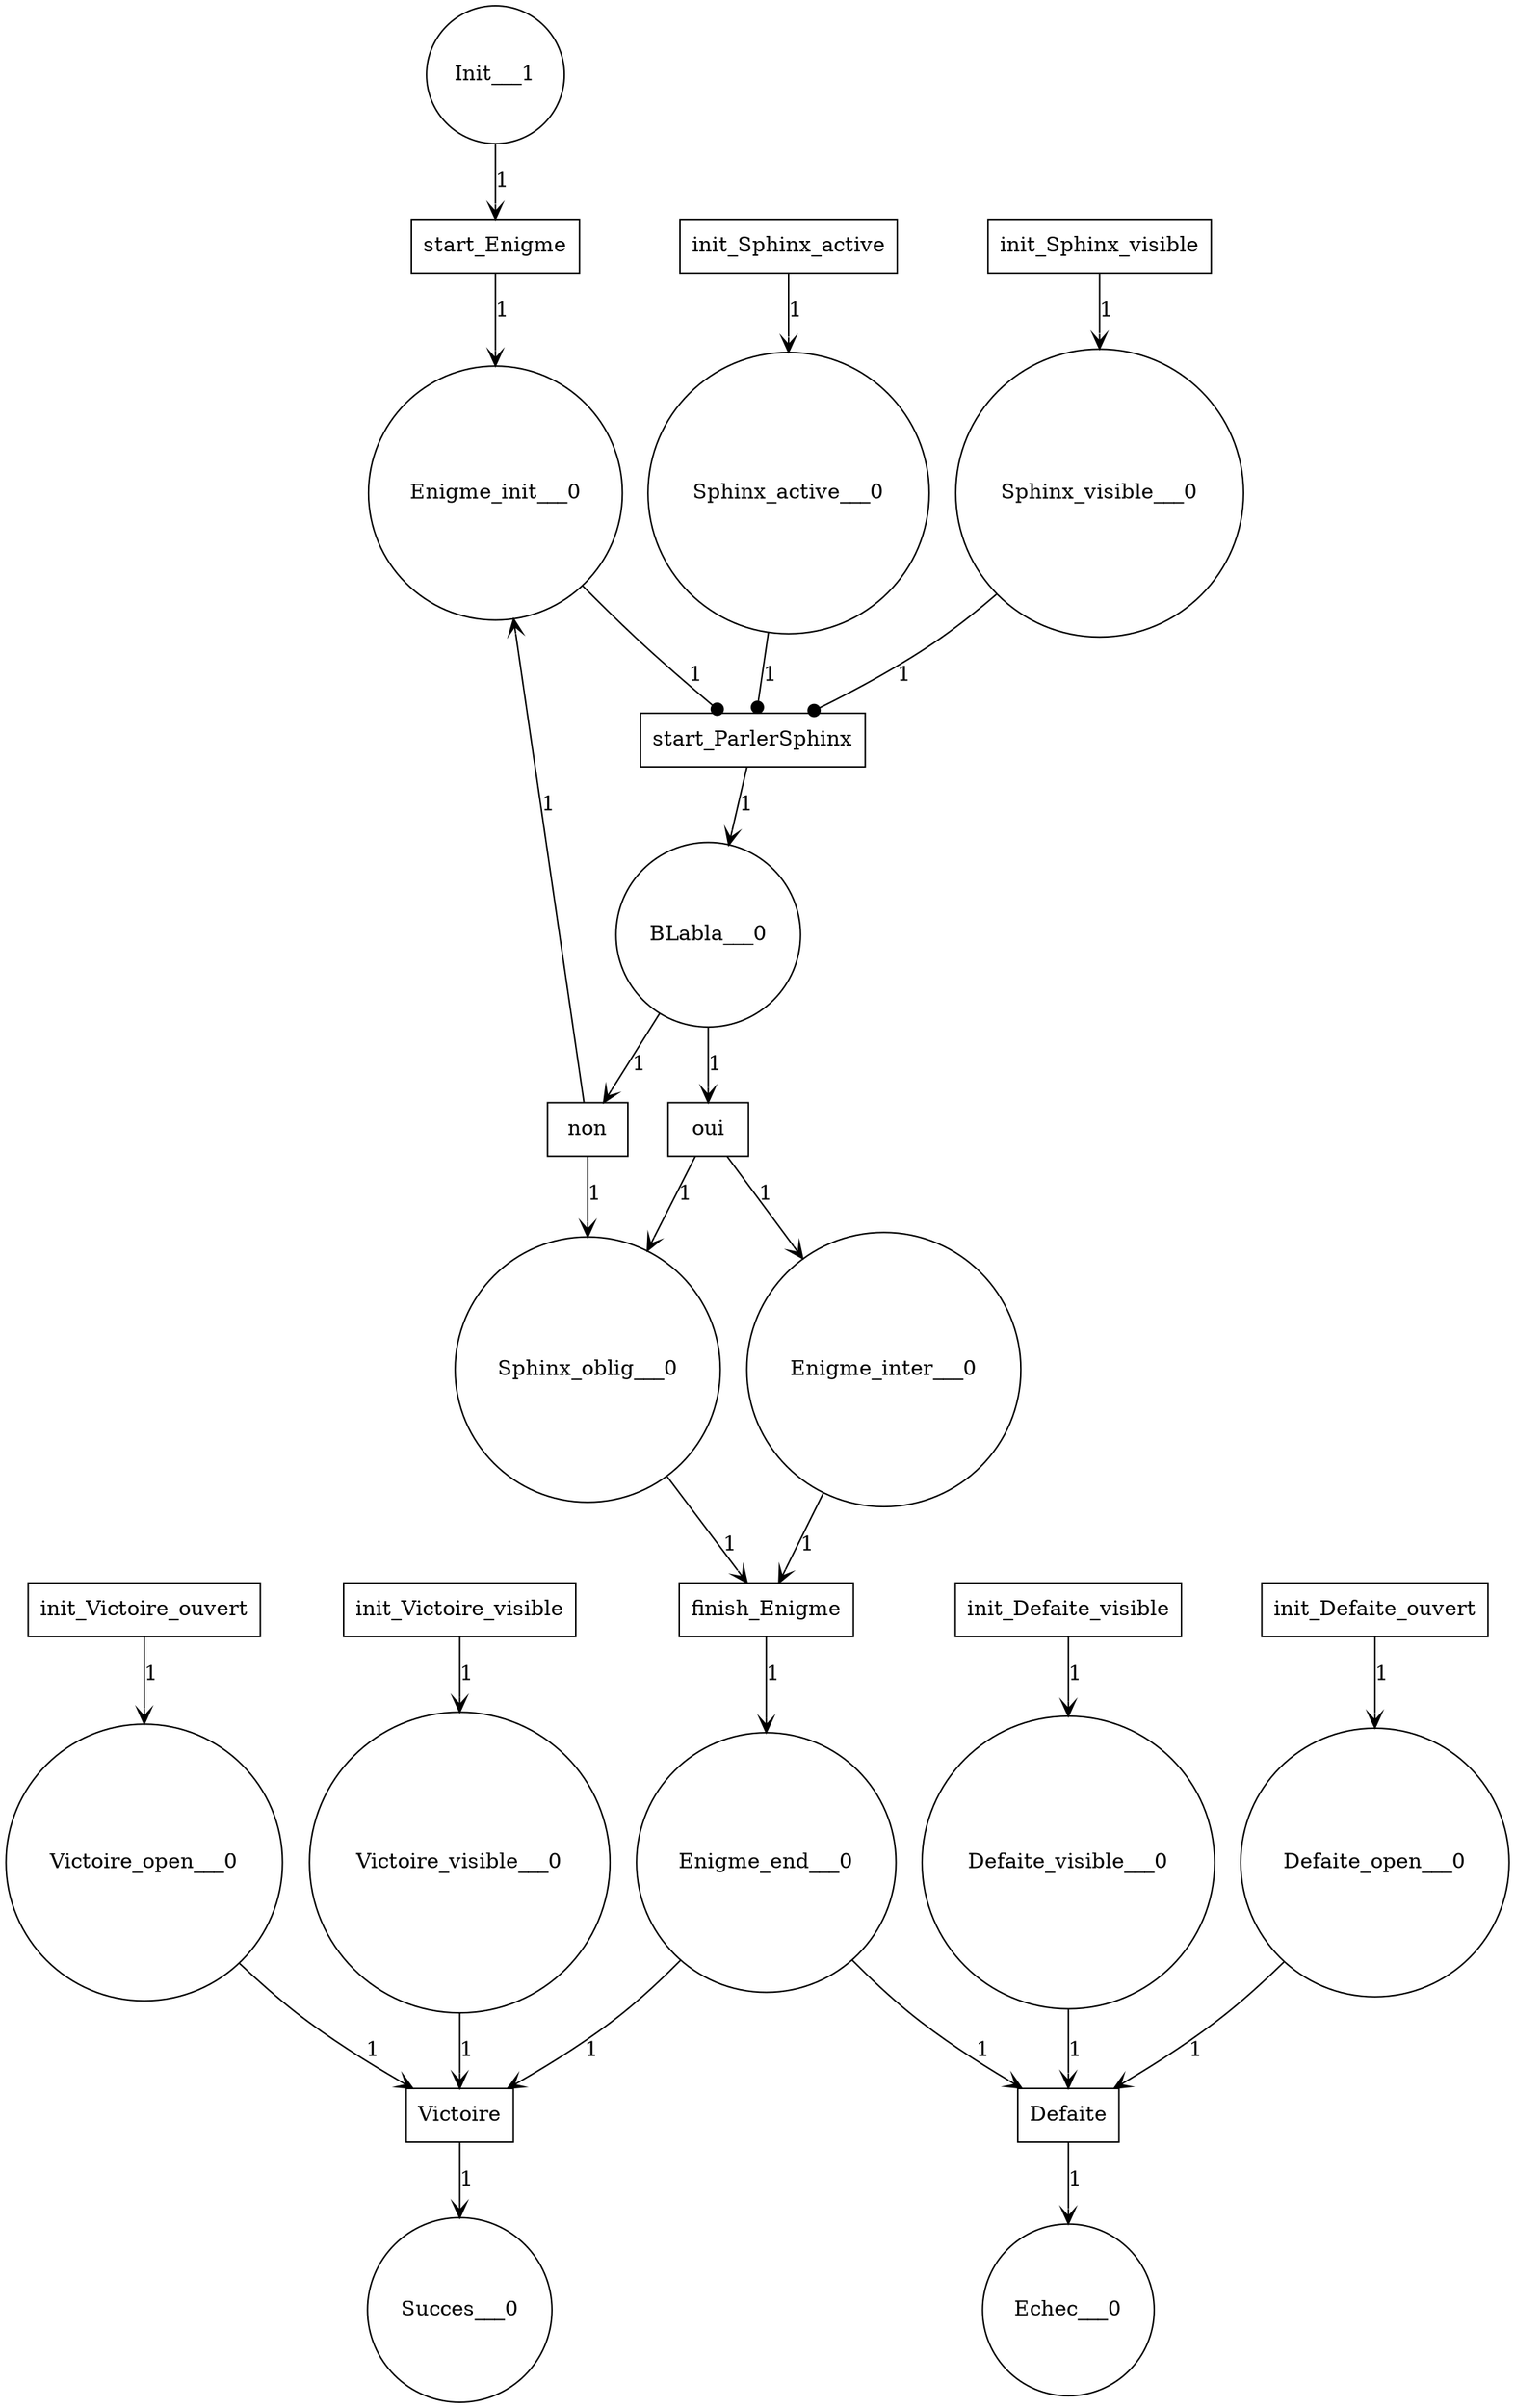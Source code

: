 digraph Enigme {
			start_Enigme [shape=box]
				Init [shape=circle, label=Init___1]
	Init -> start_Enigme [arrowhead=vee, label=1]
				Enigme_init [shape=circle, label=Enigme_init___0]
	start_Enigme -> Enigme_init [arrowhead=vee, label=1]
			finish_Enigme [shape=box]
				Enigme_inter [shape=circle, label=Enigme_inter___0]
	Enigme_inter -> finish_Enigme [arrowhead=vee, label=1]
				Enigme_end [shape=circle, label=Enigme_end___0]
	finish_Enigme -> Enigme_end [arrowhead=vee, label=1]
				Sphinx_oblig [shape=circle, label=Sphinx_oblig___0]
	Sphinx_oblig -> finish_Enigme [arrowhead=vee, label=1]
			Victoire [shape=box]
				Victoire_visible [shape=circle, label=Victoire_visible___0]
	Victoire_visible -> Victoire [arrowhead=vee, label=1]
				Victoire_open [shape=circle, label=Victoire_open___0]
	Victoire_open -> Victoire [arrowhead=vee, label=1]
				Enigme_end [shape=circle, label=Enigme_end___0]
	Enigme_end -> Victoire [arrowhead=vee, label=1]
				Succes [shape=circle, label=Succes___0]
	Victoire -> Succes [arrowhead=vee, label=1]
			init_Victoire_visible [shape=box]
				Victoire_visible [shape=circle, label=Victoire_visible___0]
	init_Victoire_visible -> Victoire_visible [arrowhead=vee, label=1]
			init_Victoire_ouvert [shape=box]
				Victoire_open [shape=circle, label=Victoire_open___0]
	init_Victoire_ouvert -> Victoire_open [arrowhead=vee, label=1]
			Defaite [shape=box]
				Defaite_visible [shape=circle, label=Defaite_visible___0]
	Defaite_visible -> Defaite [arrowhead=vee, label=1]
				Defaite_open [shape=circle, label=Defaite_open___0]
	Defaite_open -> Defaite [arrowhead=vee, label=1]
				Enigme_end [shape=circle, label=Enigme_end___0]
	Enigme_end -> Defaite [arrowhead=vee, label=1]
				Echec [shape=circle, label=Echec___0]
	Defaite -> Echec [arrowhead=vee, label=1]
			init_Defaite_visible [shape=box]
				Defaite_visible [shape=circle, label=Defaite_visible___0]
	init_Defaite_visible -> Defaite_visible [arrowhead=vee, label=1]
			init_Defaite_ouvert [shape=box]
				Defaite_open [shape=circle, label=Defaite_open___0]
	init_Defaite_ouvert -> Defaite_open [arrowhead=vee, label=1]
			init_Sphinx_visible [shape=box]
				Sphinx_visible [shape=circle, label=Sphinx_visible___0]
	init_Sphinx_visible -> Sphinx_visible [arrowhead=vee, label=1]
			init_Sphinx_active [shape=box]
				Sphinx_active [shape=circle, label=Sphinx_active___0]
	init_Sphinx_active -> Sphinx_active [arrowhead=vee, label=1]
			start_ParlerSphinx [shape=box]
				Enigme_init [shape=circle, label=Enigme_init___0]
	Enigme_init -> start_ParlerSphinx [arrowhead=dot, label=1]
				Sphinx_visible [shape=circle, label=Sphinx_visible___0]
	Sphinx_visible -> start_ParlerSphinx [arrowhead=dot, label=1]
				Sphinx_active [shape=circle, label=Sphinx_active___0]
	Sphinx_active -> start_ParlerSphinx [arrowhead=dot, label=1]
				BLabla [shape=circle, label=BLabla___0]
	start_ParlerSphinx -> BLabla [arrowhead=vee, label=1]
			oui [shape=box]
				BLabla [shape=circle, label=BLabla___0]
	BLabla -> oui [arrowhead=vee, label=1]
				Enigme_inter [shape=circle, label=Enigme_inter___0]
	oui -> Enigme_inter [arrowhead=vee, label=1]
				Sphinx_oblig [shape=circle, label=Sphinx_oblig___0]
	oui -> Sphinx_oblig [arrowhead=vee, label=1]
			non [shape=box]
				BLabla [shape=circle, label=BLabla___0]
	BLabla -> non [arrowhead=vee, label=1]
				Enigme_init [shape=circle, label=Enigme_init___0]
	non -> Enigme_init [arrowhead=vee, label=1]
				Sphinx_oblig [shape=circle, label=Sphinx_oblig___0]
	non -> Sphinx_oblig [arrowhead=vee, label=1]
}
